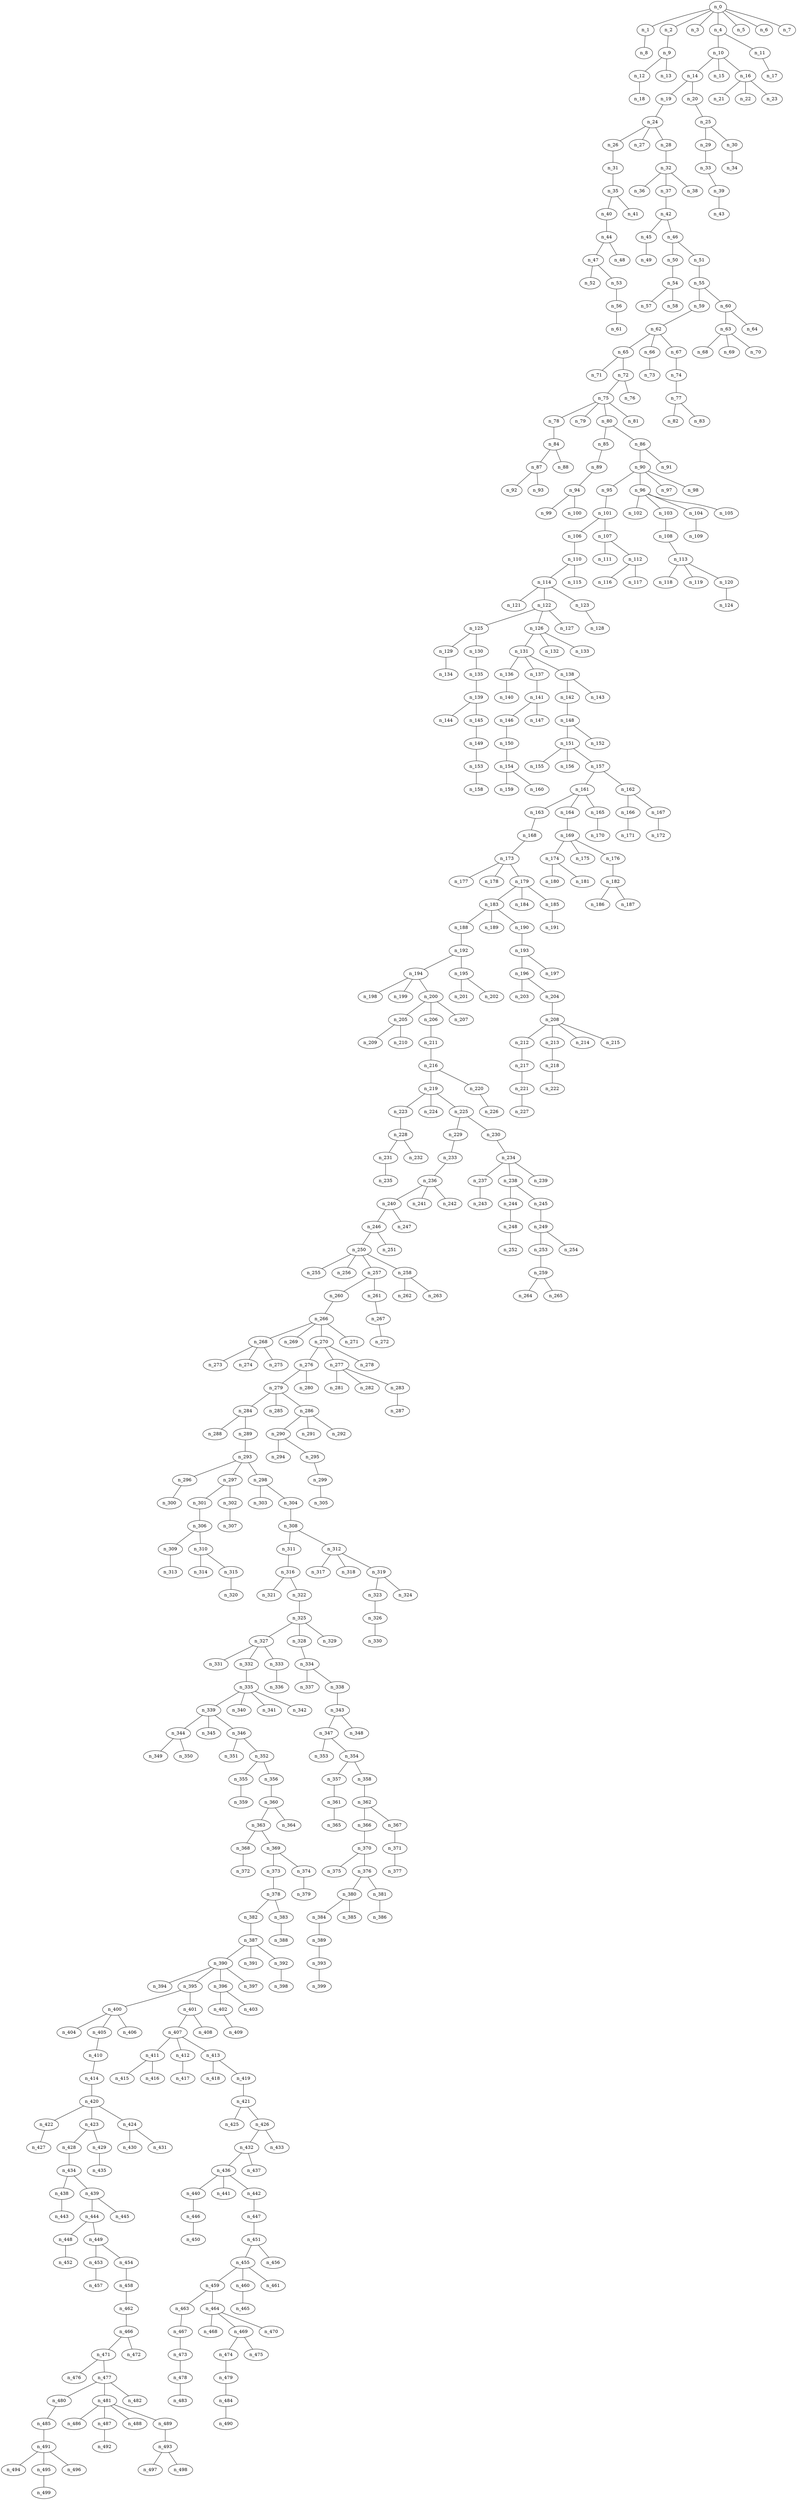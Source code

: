 graph grafoBarabasi_500_7_BFS  {
n_0;
n_1;
n_2;
n_3;
n_4;
n_5;
n_6;
n_7;
n_8;
n_9;
n_10;
n_11;
n_12;
n_13;
n_14;
n_15;
n_16;
n_17;
n_18;
n_19;
n_20;
n_21;
n_22;
n_23;
n_24;
n_25;
n_26;
n_27;
n_28;
n_29;
n_30;
n_31;
n_32;
n_33;
n_34;
n_35;
n_36;
n_37;
n_38;
n_39;
n_40;
n_41;
n_42;
n_43;
n_44;
n_45;
n_46;
n_47;
n_48;
n_49;
n_50;
n_51;
n_52;
n_53;
n_54;
n_55;
n_56;
n_57;
n_58;
n_59;
n_60;
n_61;
n_62;
n_63;
n_64;
n_65;
n_66;
n_67;
n_68;
n_69;
n_70;
n_71;
n_72;
n_73;
n_74;
n_75;
n_76;
n_77;
n_78;
n_79;
n_80;
n_81;
n_82;
n_83;
n_84;
n_85;
n_86;
n_87;
n_88;
n_89;
n_90;
n_91;
n_92;
n_93;
n_94;
n_95;
n_96;
n_97;
n_98;
n_99;
n_100;
n_101;
n_102;
n_103;
n_104;
n_105;
n_106;
n_107;
n_108;
n_109;
n_110;
n_111;
n_112;
n_113;
n_114;
n_115;
n_116;
n_117;
n_118;
n_119;
n_120;
n_121;
n_122;
n_123;
n_124;
n_125;
n_126;
n_127;
n_128;
n_129;
n_130;
n_131;
n_132;
n_133;
n_134;
n_135;
n_136;
n_137;
n_138;
n_139;
n_140;
n_141;
n_142;
n_143;
n_144;
n_145;
n_146;
n_147;
n_148;
n_149;
n_150;
n_151;
n_152;
n_153;
n_154;
n_155;
n_156;
n_157;
n_158;
n_159;
n_160;
n_161;
n_162;
n_163;
n_164;
n_165;
n_166;
n_167;
n_168;
n_169;
n_170;
n_171;
n_172;
n_173;
n_174;
n_175;
n_176;
n_177;
n_178;
n_179;
n_180;
n_181;
n_182;
n_183;
n_184;
n_185;
n_186;
n_187;
n_188;
n_189;
n_190;
n_191;
n_192;
n_193;
n_194;
n_195;
n_196;
n_197;
n_198;
n_199;
n_200;
n_201;
n_202;
n_203;
n_204;
n_205;
n_206;
n_207;
n_208;
n_209;
n_210;
n_211;
n_212;
n_213;
n_214;
n_215;
n_216;
n_217;
n_218;
n_219;
n_220;
n_221;
n_222;
n_223;
n_224;
n_225;
n_226;
n_227;
n_228;
n_229;
n_230;
n_231;
n_232;
n_233;
n_234;
n_235;
n_236;
n_237;
n_238;
n_239;
n_240;
n_241;
n_242;
n_243;
n_244;
n_245;
n_246;
n_247;
n_248;
n_249;
n_250;
n_251;
n_252;
n_253;
n_254;
n_255;
n_256;
n_257;
n_258;
n_259;
n_260;
n_261;
n_262;
n_263;
n_264;
n_265;
n_266;
n_267;
n_268;
n_269;
n_270;
n_271;
n_272;
n_273;
n_274;
n_275;
n_276;
n_277;
n_278;
n_279;
n_280;
n_281;
n_282;
n_283;
n_284;
n_285;
n_286;
n_287;
n_288;
n_289;
n_290;
n_291;
n_292;
n_293;
n_294;
n_295;
n_296;
n_297;
n_298;
n_299;
n_300;
n_301;
n_302;
n_303;
n_304;
n_305;
n_306;
n_307;
n_308;
n_309;
n_310;
n_311;
n_312;
n_313;
n_314;
n_315;
n_316;
n_317;
n_318;
n_319;
n_320;
n_321;
n_322;
n_323;
n_324;
n_325;
n_326;
n_327;
n_328;
n_329;
n_330;
n_331;
n_332;
n_333;
n_334;
n_335;
n_336;
n_337;
n_338;
n_339;
n_340;
n_341;
n_342;
n_343;
n_344;
n_345;
n_346;
n_347;
n_348;
n_349;
n_350;
n_351;
n_352;
n_353;
n_354;
n_355;
n_356;
n_357;
n_358;
n_359;
n_360;
n_361;
n_362;
n_363;
n_364;
n_365;
n_366;
n_367;
n_368;
n_369;
n_370;
n_371;
n_372;
n_373;
n_374;
n_375;
n_376;
n_377;
n_378;
n_379;
n_380;
n_381;
n_382;
n_383;
n_384;
n_385;
n_386;
n_387;
n_388;
n_389;
n_390;
n_391;
n_392;
n_393;
n_394;
n_395;
n_396;
n_397;
n_398;
n_399;
n_400;
n_401;
n_402;
n_403;
n_404;
n_405;
n_406;
n_407;
n_408;
n_409;
n_410;
n_411;
n_412;
n_413;
n_414;
n_415;
n_416;
n_417;
n_418;
n_419;
n_420;
n_421;
n_422;
n_423;
n_424;
n_425;
n_426;
n_427;
n_428;
n_429;
n_430;
n_431;
n_432;
n_433;
n_434;
n_435;
n_436;
n_437;
n_438;
n_439;
n_440;
n_441;
n_442;
n_443;
n_444;
n_445;
n_446;
n_447;
n_448;
n_449;
n_450;
n_451;
n_452;
n_453;
n_454;
n_455;
n_456;
n_457;
n_458;
n_459;
n_460;
n_461;
n_462;
n_463;
n_464;
n_465;
n_466;
n_467;
n_468;
n_469;
n_470;
n_471;
n_472;
n_473;
n_474;
n_475;
n_476;
n_477;
n_478;
n_479;
n_480;
n_481;
n_482;
n_483;
n_484;
n_485;
n_486;
n_487;
n_488;
n_489;
n_490;
n_491;
n_492;
n_493;
n_494;
n_495;
n_496;
n_497;
n_498;
n_499;
n_0 -- n_1;
n_0 -- n_2;
n_0 -- n_3;
n_0 -- n_4;
n_0 -- n_5;
n_0 -- n_6;
n_0 -- n_7;
n_1 -- n_8;
n_2 -- n_9;
n_4 -- n_10;
n_4 -- n_11;
n_9 -- n_12;
n_9 -- n_13;
n_10 -- n_14;
n_10 -- n_15;
n_10 -- n_16;
n_11 -- n_17;
n_12 -- n_18;
n_14 -- n_19;
n_14 -- n_20;
n_16 -- n_21;
n_16 -- n_22;
n_16 -- n_23;
n_19 -- n_24;
n_20 -- n_25;
n_24 -- n_26;
n_24 -- n_27;
n_24 -- n_28;
n_25 -- n_29;
n_25 -- n_30;
n_26 -- n_31;
n_28 -- n_32;
n_29 -- n_33;
n_30 -- n_34;
n_31 -- n_35;
n_32 -- n_36;
n_32 -- n_37;
n_32 -- n_38;
n_33 -- n_39;
n_35 -- n_40;
n_35 -- n_41;
n_37 -- n_42;
n_39 -- n_43;
n_40 -- n_44;
n_42 -- n_45;
n_42 -- n_46;
n_44 -- n_47;
n_44 -- n_48;
n_45 -- n_49;
n_46 -- n_50;
n_46 -- n_51;
n_47 -- n_52;
n_47 -- n_53;
n_50 -- n_54;
n_51 -- n_55;
n_53 -- n_56;
n_54 -- n_57;
n_54 -- n_58;
n_55 -- n_59;
n_55 -- n_60;
n_56 -- n_61;
n_59 -- n_62;
n_60 -- n_63;
n_60 -- n_64;
n_62 -- n_65;
n_62 -- n_66;
n_62 -- n_67;
n_63 -- n_68;
n_63 -- n_69;
n_63 -- n_70;
n_65 -- n_71;
n_65 -- n_72;
n_66 -- n_73;
n_67 -- n_74;
n_72 -- n_75;
n_72 -- n_76;
n_74 -- n_77;
n_75 -- n_78;
n_75 -- n_79;
n_75 -- n_80;
n_75 -- n_81;
n_77 -- n_82;
n_77 -- n_83;
n_78 -- n_84;
n_80 -- n_85;
n_80 -- n_86;
n_84 -- n_87;
n_84 -- n_88;
n_85 -- n_89;
n_86 -- n_90;
n_86 -- n_91;
n_87 -- n_92;
n_87 -- n_93;
n_89 -- n_94;
n_90 -- n_95;
n_90 -- n_96;
n_90 -- n_97;
n_90 -- n_98;
n_94 -- n_99;
n_94 -- n_100;
n_95 -- n_101;
n_96 -- n_102;
n_96 -- n_103;
n_96 -- n_104;
n_96 -- n_105;
n_101 -- n_106;
n_101 -- n_107;
n_103 -- n_108;
n_104 -- n_109;
n_106 -- n_110;
n_107 -- n_111;
n_107 -- n_112;
n_108 -- n_113;
n_110 -- n_114;
n_110 -- n_115;
n_112 -- n_116;
n_112 -- n_117;
n_113 -- n_118;
n_113 -- n_119;
n_113 -- n_120;
n_114 -- n_121;
n_114 -- n_122;
n_114 -- n_123;
n_120 -- n_124;
n_122 -- n_125;
n_122 -- n_126;
n_122 -- n_127;
n_123 -- n_128;
n_125 -- n_129;
n_125 -- n_130;
n_126 -- n_131;
n_126 -- n_132;
n_126 -- n_133;
n_129 -- n_134;
n_130 -- n_135;
n_131 -- n_136;
n_131 -- n_137;
n_131 -- n_138;
n_135 -- n_139;
n_136 -- n_140;
n_137 -- n_141;
n_138 -- n_142;
n_138 -- n_143;
n_139 -- n_144;
n_139 -- n_145;
n_141 -- n_146;
n_141 -- n_147;
n_142 -- n_148;
n_145 -- n_149;
n_146 -- n_150;
n_148 -- n_151;
n_148 -- n_152;
n_149 -- n_153;
n_150 -- n_154;
n_151 -- n_155;
n_151 -- n_156;
n_151 -- n_157;
n_153 -- n_158;
n_154 -- n_159;
n_154 -- n_160;
n_157 -- n_161;
n_157 -- n_162;
n_161 -- n_163;
n_161 -- n_164;
n_161 -- n_165;
n_162 -- n_166;
n_162 -- n_167;
n_163 -- n_168;
n_164 -- n_169;
n_165 -- n_170;
n_166 -- n_171;
n_167 -- n_172;
n_168 -- n_173;
n_169 -- n_174;
n_169 -- n_175;
n_169 -- n_176;
n_173 -- n_177;
n_173 -- n_178;
n_173 -- n_179;
n_174 -- n_180;
n_174 -- n_181;
n_176 -- n_182;
n_179 -- n_183;
n_179 -- n_184;
n_179 -- n_185;
n_182 -- n_186;
n_182 -- n_187;
n_183 -- n_188;
n_183 -- n_189;
n_183 -- n_190;
n_185 -- n_191;
n_188 -- n_192;
n_190 -- n_193;
n_192 -- n_194;
n_192 -- n_195;
n_193 -- n_196;
n_193 -- n_197;
n_194 -- n_198;
n_194 -- n_199;
n_194 -- n_200;
n_195 -- n_201;
n_195 -- n_202;
n_196 -- n_203;
n_196 -- n_204;
n_200 -- n_205;
n_200 -- n_206;
n_200 -- n_207;
n_204 -- n_208;
n_205 -- n_209;
n_205 -- n_210;
n_206 -- n_211;
n_208 -- n_212;
n_208 -- n_213;
n_208 -- n_214;
n_208 -- n_215;
n_211 -- n_216;
n_212 -- n_217;
n_213 -- n_218;
n_216 -- n_219;
n_216 -- n_220;
n_217 -- n_221;
n_218 -- n_222;
n_219 -- n_223;
n_219 -- n_224;
n_219 -- n_225;
n_220 -- n_226;
n_221 -- n_227;
n_223 -- n_228;
n_225 -- n_229;
n_225 -- n_230;
n_228 -- n_231;
n_228 -- n_232;
n_229 -- n_233;
n_230 -- n_234;
n_231 -- n_235;
n_233 -- n_236;
n_234 -- n_237;
n_234 -- n_238;
n_234 -- n_239;
n_236 -- n_240;
n_236 -- n_241;
n_236 -- n_242;
n_237 -- n_243;
n_238 -- n_244;
n_238 -- n_245;
n_240 -- n_246;
n_240 -- n_247;
n_244 -- n_248;
n_245 -- n_249;
n_246 -- n_250;
n_246 -- n_251;
n_248 -- n_252;
n_249 -- n_253;
n_249 -- n_254;
n_250 -- n_255;
n_250 -- n_256;
n_250 -- n_257;
n_250 -- n_258;
n_253 -- n_259;
n_257 -- n_260;
n_257 -- n_261;
n_258 -- n_262;
n_258 -- n_263;
n_259 -- n_264;
n_259 -- n_265;
n_260 -- n_266;
n_261 -- n_267;
n_266 -- n_268;
n_266 -- n_269;
n_266 -- n_270;
n_266 -- n_271;
n_267 -- n_272;
n_268 -- n_273;
n_268 -- n_274;
n_268 -- n_275;
n_270 -- n_276;
n_270 -- n_277;
n_270 -- n_278;
n_276 -- n_279;
n_276 -- n_280;
n_277 -- n_281;
n_277 -- n_282;
n_277 -- n_283;
n_279 -- n_284;
n_279 -- n_285;
n_279 -- n_286;
n_283 -- n_287;
n_284 -- n_288;
n_284 -- n_289;
n_286 -- n_290;
n_286 -- n_291;
n_286 -- n_292;
n_289 -- n_293;
n_290 -- n_294;
n_290 -- n_295;
n_293 -- n_296;
n_293 -- n_297;
n_293 -- n_298;
n_295 -- n_299;
n_296 -- n_300;
n_297 -- n_301;
n_297 -- n_302;
n_298 -- n_303;
n_298 -- n_304;
n_299 -- n_305;
n_301 -- n_306;
n_302 -- n_307;
n_304 -- n_308;
n_306 -- n_309;
n_306 -- n_310;
n_308 -- n_311;
n_308 -- n_312;
n_309 -- n_313;
n_310 -- n_314;
n_310 -- n_315;
n_311 -- n_316;
n_312 -- n_317;
n_312 -- n_318;
n_312 -- n_319;
n_315 -- n_320;
n_316 -- n_321;
n_316 -- n_322;
n_319 -- n_323;
n_319 -- n_324;
n_322 -- n_325;
n_323 -- n_326;
n_325 -- n_327;
n_325 -- n_328;
n_325 -- n_329;
n_326 -- n_330;
n_327 -- n_331;
n_327 -- n_332;
n_327 -- n_333;
n_328 -- n_334;
n_332 -- n_335;
n_333 -- n_336;
n_334 -- n_337;
n_334 -- n_338;
n_335 -- n_339;
n_335 -- n_340;
n_335 -- n_341;
n_335 -- n_342;
n_338 -- n_343;
n_339 -- n_344;
n_339 -- n_345;
n_339 -- n_346;
n_343 -- n_347;
n_343 -- n_348;
n_344 -- n_349;
n_344 -- n_350;
n_346 -- n_351;
n_346 -- n_352;
n_347 -- n_353;
n_347 -- n_354;
n_352 -- n_355;
n_352 -- n_356;
n_354 -- n_357;
n_354 -- n_358;
n_355 -- n_359;
n_356 -- n_360;
n_357 -- n_361;
n_358 -- n_362;
n_360 -- n_363;
n_360 -- n_364;
n_361 -- n_365;
n_362 -- n_366;
n_362 -- n_367;
n_363 -- n_368;
n_363 -- n_369;
n_366 -- n_370;
n_367 -- n_371;
n_368 -- n_372;
n_369 -- n_373;
n_369 -- n_374;
n_370 -- n_375;
n_370 -- n_376;
n_371 -- n_377;
n_373 -- n_378;
n_374 -- n_379;
n_376 -- n_380;
n_376 -- n_381;
n_378 -- n_382;
n_378 -- n_383;
n_380 -- n_384;
n_380 -- n_385;
n_381 -- n_386;
n_382 -- n_387;
n_383 -- n_388;
n_384 -- n_389;
n_387 -- n_390;
n_387 -- n_391;
n_387 -- n_392;
n_389 -- n_393;
n_390 -- n_394;
n_390 -- n_395;
n_390 -- n_396;
n_390 -- n_397;
n_392 -- n_398;
n_393 -- n_399;
n_395 -- n_400;
n_395 -- n_401;
n_396 -- n_402;
n_396 -- n_403;
n_400 -- n_404;
n_400 -- n_405;
n_400 -- n_406;
n_401 -- n_407;
n_401 -- n_408;
n_402 -- n_409;
n_405 -- n_410;
n_407 -- n_411;
n_407 -- n_412;
n_407 -- n_413;
n_410 -- n_414;
n_411 -- n_415;
n_411 -- n_416;
n_412 -- n_417;
n_413 -- n_418;
n_413 -- n_419;
n_414 -- n_420;
n_419 -- n_421;
n_420 -- n_422;
n_420 -- n_423;
n_420 -- n_424;
n_421 -- n_425;
n_421 -- n_426;
n_422 -- n_427;
n_423 -- n_428;
n_423 -- n_429;
n_424 -- n_430;
n_424 -- n_431;
n_426 -- n_432;
n_426 -- n_433;
n_428 -- n_434;
n_429 -- n_435;
n_432 -- n_436;
n_432 -- n_437;
n_434 -- n_438;
n_434 -- n_439;
n_436 -- n_440;
n_436 -- n_441;
n_436 -- n_442;
n_438 -- n_443;
n_439 -- n_444;
n_439 -- n_445;
n_440 -- n_446;
n_442 -- n_447;
n_444 -- n_448;
n_444 -- n_449;
n_446 -- n_450;
n_447 -- n_451;
n_448 -- n_452;
n_449 -- n_453;
n_449 -- n_454;
n_451 -- n_455;
n_451 -- n_456;
n_453 -- n_457;
n_454 -- n_458;
n_455 -- n_459;
n_455 -- n_460;
n_455 -- n_461;
n_458 -- n_462;
n_459 -- n_463;
n_459 -- n_464;
n_460 -- n_465;
n_462 -- n_466;
n_463 -- n_467;
n_464 -- n_468;
n_464 -- n_469;
n_464 -- n_470;
n_466 -- n_471;
n_466 -- n_472;
n_467 -- n_473;
n_469 -- n_474;
n_469 -- n_475;
n_471 -- n_476;
n_471 -- n_477;
n_473 -- n_478;
n_474 -- n_479;
n_477 -- n_480;
n_477 -- n_481;
n_477 -- n_482;
n_478 -- n_483;
n_479 -- n_484;
n_480 -- n_485;
n_481 -- n_486;
n_481 -- n_487;
n_481 -- n_488;
n_481 -- n_489;
n_484 -- n_490;
n_485 -- n_491;
n_487 -- n_492;
n_489 -- n_493;
n_491 -- n_494;
n_491 -- n_495;
n_491 -- n_496;
n_493 -- n_497;
n_493 -- n_498;
n_495 -- n_499;
}